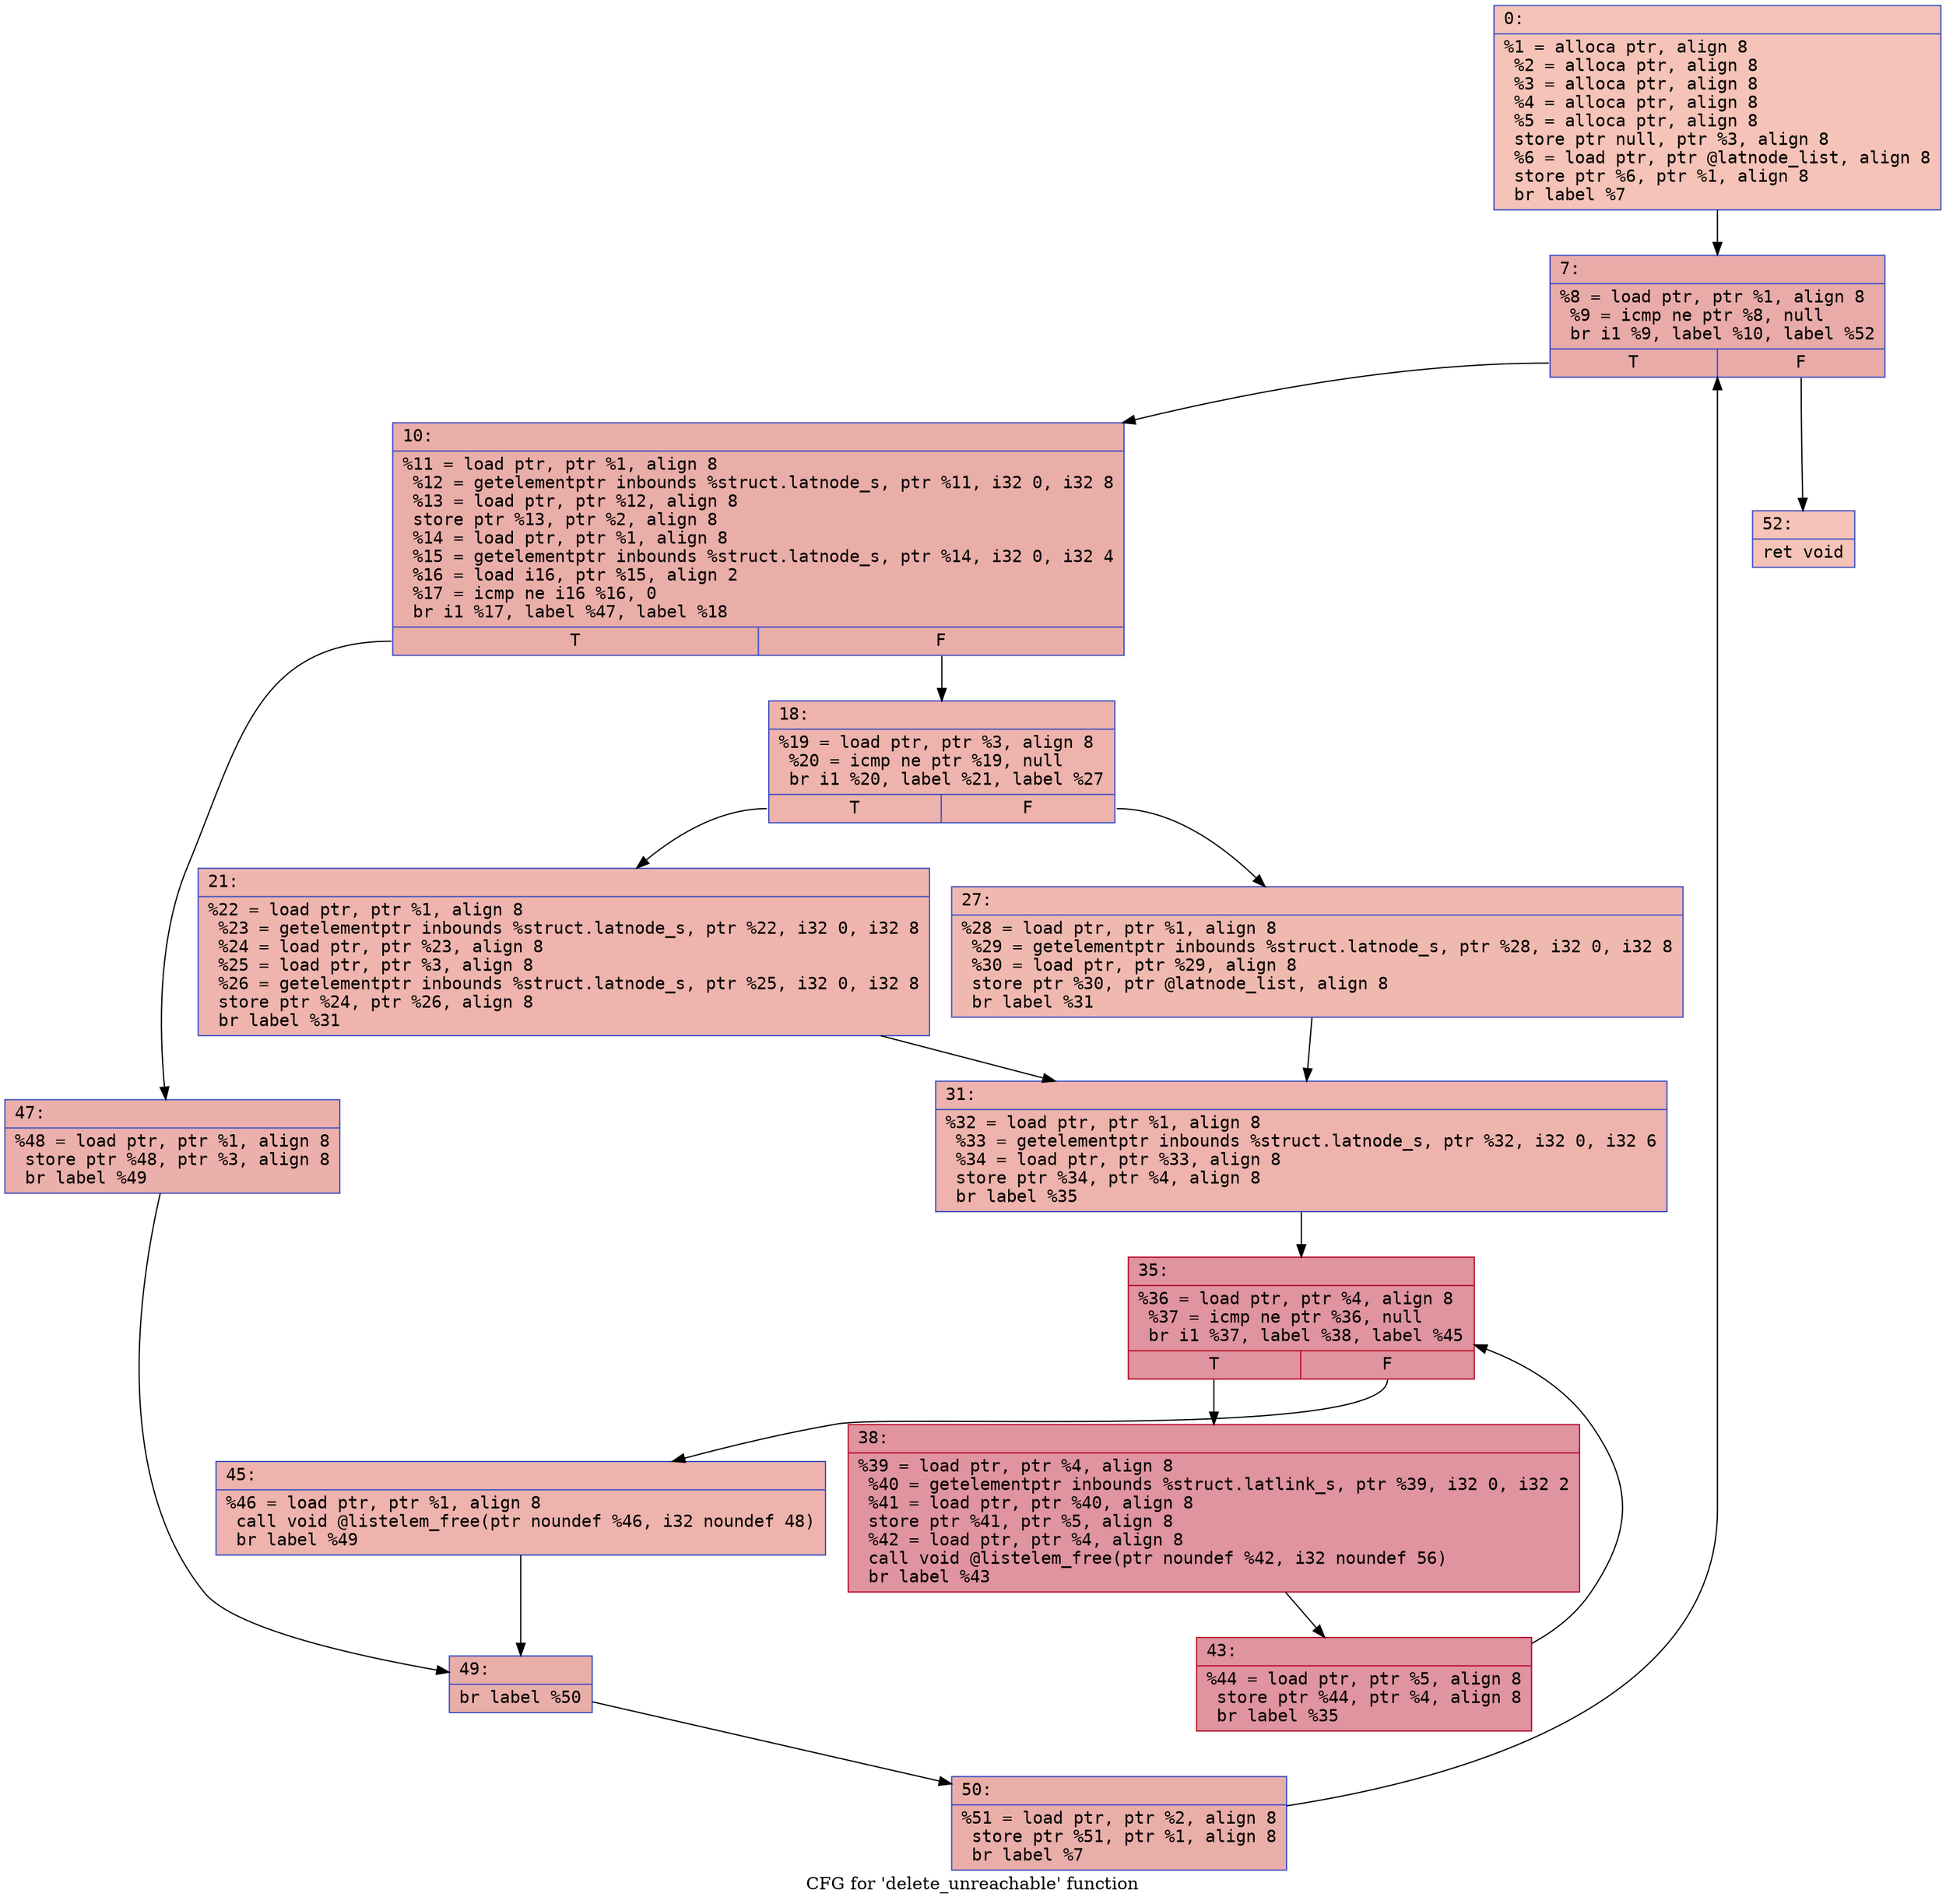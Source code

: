 digraph "CFG for 'delete_unreachable' function" {
	label="CFG for 'delete_unreachable' function";

	Node0x600002aff6b0 [shape=record,color="#3d50c3ff", style=filled, fillcolor="#e8765c70" fontname="Courier",label="{0:\l|  %1 = alloca ptr, align 8\l  %2 = alloca ptr, align 8\l  %3 = alloca ptr, align 8\l  %4 = alloca ptr, align 8\l  %5 = alloca ptr, align 8\l  store ptr null, ptr %3, align 8\l  %6 = load ptr, ptr @latnode_list, align 8\l  store ptr %6, ptr %1, align 8\l  br label %7\l}"];
	Node0x600002aff6b0 -> Node0x600002aff750[tooltip="0 -> 7\nProbability 100.00%" ];
	Node0x600002aff750 [shape=record,color="#3d50c3ff", style=filled, fillcolor="#cc403a70" fontname="Courier",label="{7:\l|  %8 = load ptr, ptr %1, align 8\l  %9 = icmp ne ptr %8, null\l  br i1 %9, label %10, label %52\l|{<s0>T|<s1>F}}"];
	Node0x600002aff750:s0 -> Node0x600002aff7a0[tooltip="7 -> 10\nProbability 96.88%" ];
	Node0x600002aff750:s1 -> Node0x600002affb60[tooltip="7 -> 52\nProbability 3.12%" ];
	Node0x600002aff7a0 [shape=record,color="#3d50c3ff", style=filled, fillcolor="#d0473d70" fontname="Courier",label="{10:\l|  %11 = load ptr, ptr %1, align 8\l  %12 = getelementptr inbounds %struct.latnode_s, ptr %11, i32 0, i32 8\l  %13 = load ptr, ptr %12, align 8\l  store ptr %13, ptr %2, align 8\l  %14 = load ptr, ptr %1, align 8\l  %15 = getelementptr inbounds %struct.latnode_s, ptr %14, i32 0, i32 4\l  %16 = load i16, ptr %15, align 2\l  %17 = icmp ne i16 %16, 0\l  br i1 %17, label %47, label %18\l|{<s0>T|<s1>F}}"];
	Node0x600002aff7a0:s0 -> Node0x600002affa70[tooltip="10 -> 47\nProbability 62.50%" ];
	Node0x600002aff7a0:s1 -> Node0x600002aff7f0[tooltip="10 -> 18\nProbability 37.50%" ];
	Node0x600002aff7f0 [shape=record,color="#3d50c3ff", style=filled, fillcolor="#d6524470" fontname="Courier",label="{18:\l|  %19 = load ptr, ptr %3, align 8\l  %20 = icmp ne ptr %19, null\l  br i1 %20, label %21, label %27\l|{<s0>T|<s1>F}}"];
	Node0x600002aff7f0:s0 -> Node0x600002aff840[tooltip="18 -> 21\nProbability 62.50%" ];
	Node0x600002aff7f0:s1 -> Node0x600002aff890[tooltip="18 -> 27\nProbability 37.50%" ];
	Node0x600002aff840 [shape=record,color="#3d50c3ff", style=filled, fillcolor="#d8564670" fontname="Courier",label="{21:\l|  %22 = load ptr, ptr %1, align 8\l  %23 = getelementptr inbounds %struct.latnode_s, ptr %22, i32 0, i32 8\l  %24 = load ptr, ptr %23, align 8\l  %25 = load ptr, ptr %3, align 8\l  %26 = getelementptr inbounds %struct.latnode_s, ptr %25, i32 0, i32 8\l  store ptr %24, ptr %26, align 8\l  br label %31\l}"];
	Node0x600002aff840 -> Node0x600002aff8e0[tooltip="21 -> 31\nProbability 100.00%" ];
	Node0x600002aff890 [shape=record,color="#3d50c3ff", style=filled, fillcolor="#de614d70" fontname="Courier",label="{27:\l|  %28 = load ptr, ptr %1, align 8\l  %29 = getelementptr inbounds %struct.latnode_s, ptr %28, i32 0, i32 8\l  %30 = load ptr, ptr %29, align 8\l  store ptr %30, ptr @latnode_list, align 8\l  br label %31\l}"];
	Node0x600002aff890 -> Node0x600002aff8e0[tooltip="27 -> 31\nProbability 100.00%" ];
	Node0x600002aff8e0 [shape=record,color="#3d50c3ff", style=filled, fillcolor="#d6524470" fontname="Courier",label="{31:\l|  %32 = load ptr, ptr %1, align 8\l  %33 = getelementptr inbounds %struct.latnode_s, ptr %32, i32 0, i32 6\l  %34 = load ptr, ptr %33, align 8\l  store ptr %34, ptr %4, align 8\l  br label %35\l}"];
	Node0x600002aff8e0 -> Node0x600002aff930[tooltip="31 -> 35\nProbability 100.00%" ];
	Node0x600002aff930 [shape=record,color="#b70d28ff", style=filled, fillcolor="#b70d2870" fontname="Courier",label="{35:\l|  %36 = load ptr, ptr %4, align 8\l  %37 = icmp ne ptr %36, null\l  br i1 %37, label %38, label %45\l|{<s0>T|<s1>F}}"];
	Node0x600002aff930:s0 -> Node0x600002aff980[tooltip="35 -> 38\nProbability 96.88%" ];
	Node0x600002aff930:s1 -> Node0x600002affa20[tooltip="35 -> 45\nProbability 3.12%" ];
	Node0x600002aff980 [shape=record,color="#b70d28ff", style=filled, fillcolor="#b70d2870" fontname="Courier",label="{38:\l|  %39 = load ptr, ptr %4, align 8\l  %40 = getelementptr inbounds %struct.latlink_s, ptr %39, i32 0, i32 2\l  %41 = load ptr, ptr %40, align 8\l  store ptr %41, ptr %5, align 8\l  %42 = load ptr, ptr %4, align 8\l  call void @listelem_free(ptr noundef %42, i32 noundef 56)\l  br label %43\l}"];
	Node0x600002aff980 -> Node0x600002aff9d0[tooltip="38 -> 43\nProbability 100.00%" ];
	Node0x600002aff9d0 [shape=record,color="#b70d28ff", style=filled, fillcolor="#b70d2870" fontname="Courier",label="{43:\l|  %44 = load ptr, ptr %5, align 8\l  store ptr %44, ptr %4, align 8\l  br label %35\l}"];
	Node0x600002aff9d0 -> Node0x600002aff930[tooltip="43 -> 35\nProbability 100.00%" ];
	Node0x600002affa20 [shape=record,color="#3d50c3ff", style=filled, fillcolor="#d6524470" fontname="Courier",label="{45:\l|  %46 = load ptr, ptr %1, align 8\l  call void @listelem_free(ptr noundef %46, i32 noundef 48)\l  br label %49\l}"];
	Node0x600002affa20 -> Node0x600002affac0[tooltip="45 -> 49\nProbability 100.00%" ];
	Node0x600002affa70 [shape=record,color="#3d50c3ff", style=filled, fillcolor="#d24b4070" fontname="Courier",label="{47:\l|  %48 = load ptr, ptr %1, align 8\l  store ptr %48, ptr %3, align 8\l  br label %49\l}"];
	Node0x600002affa70 -> Node0x600002affac0[tooltip="47 -> 49\nProbability 100.00%" ];
	Node0x600002affac0 [shape=record,color="#3d50c3ff", style=filled, fillcolor="#d0473d70" fontname="Courier",label="{49:\l|  br label %50\l}"];
	Node0x600002affac0 -> Node0x600002affb10[tooltip="49 -> 50\nProbability 100.00%" ];
	Node0x600002affb10 [shape=record,color="#3d50c3ff", style=filled, fillcolor="#d0473d70" fontname="Courier",label="{50:\l|  %51 = load ptr, ptr %2, align 8\l  store ptr %51, ptr %1, align 8\l  br label %7\l}"];
	Node0x600002affb10 -> Node0x600002aff750[tooltip="50 -> 7\nProbability 100.00%" ];
	Node0x600002affb60 [shape=record,color="#3d50c3ff", style=filled, fillcolor="#e8765c70" fontname="Courier",label="{52:\l|  ret void\l}"];
}
